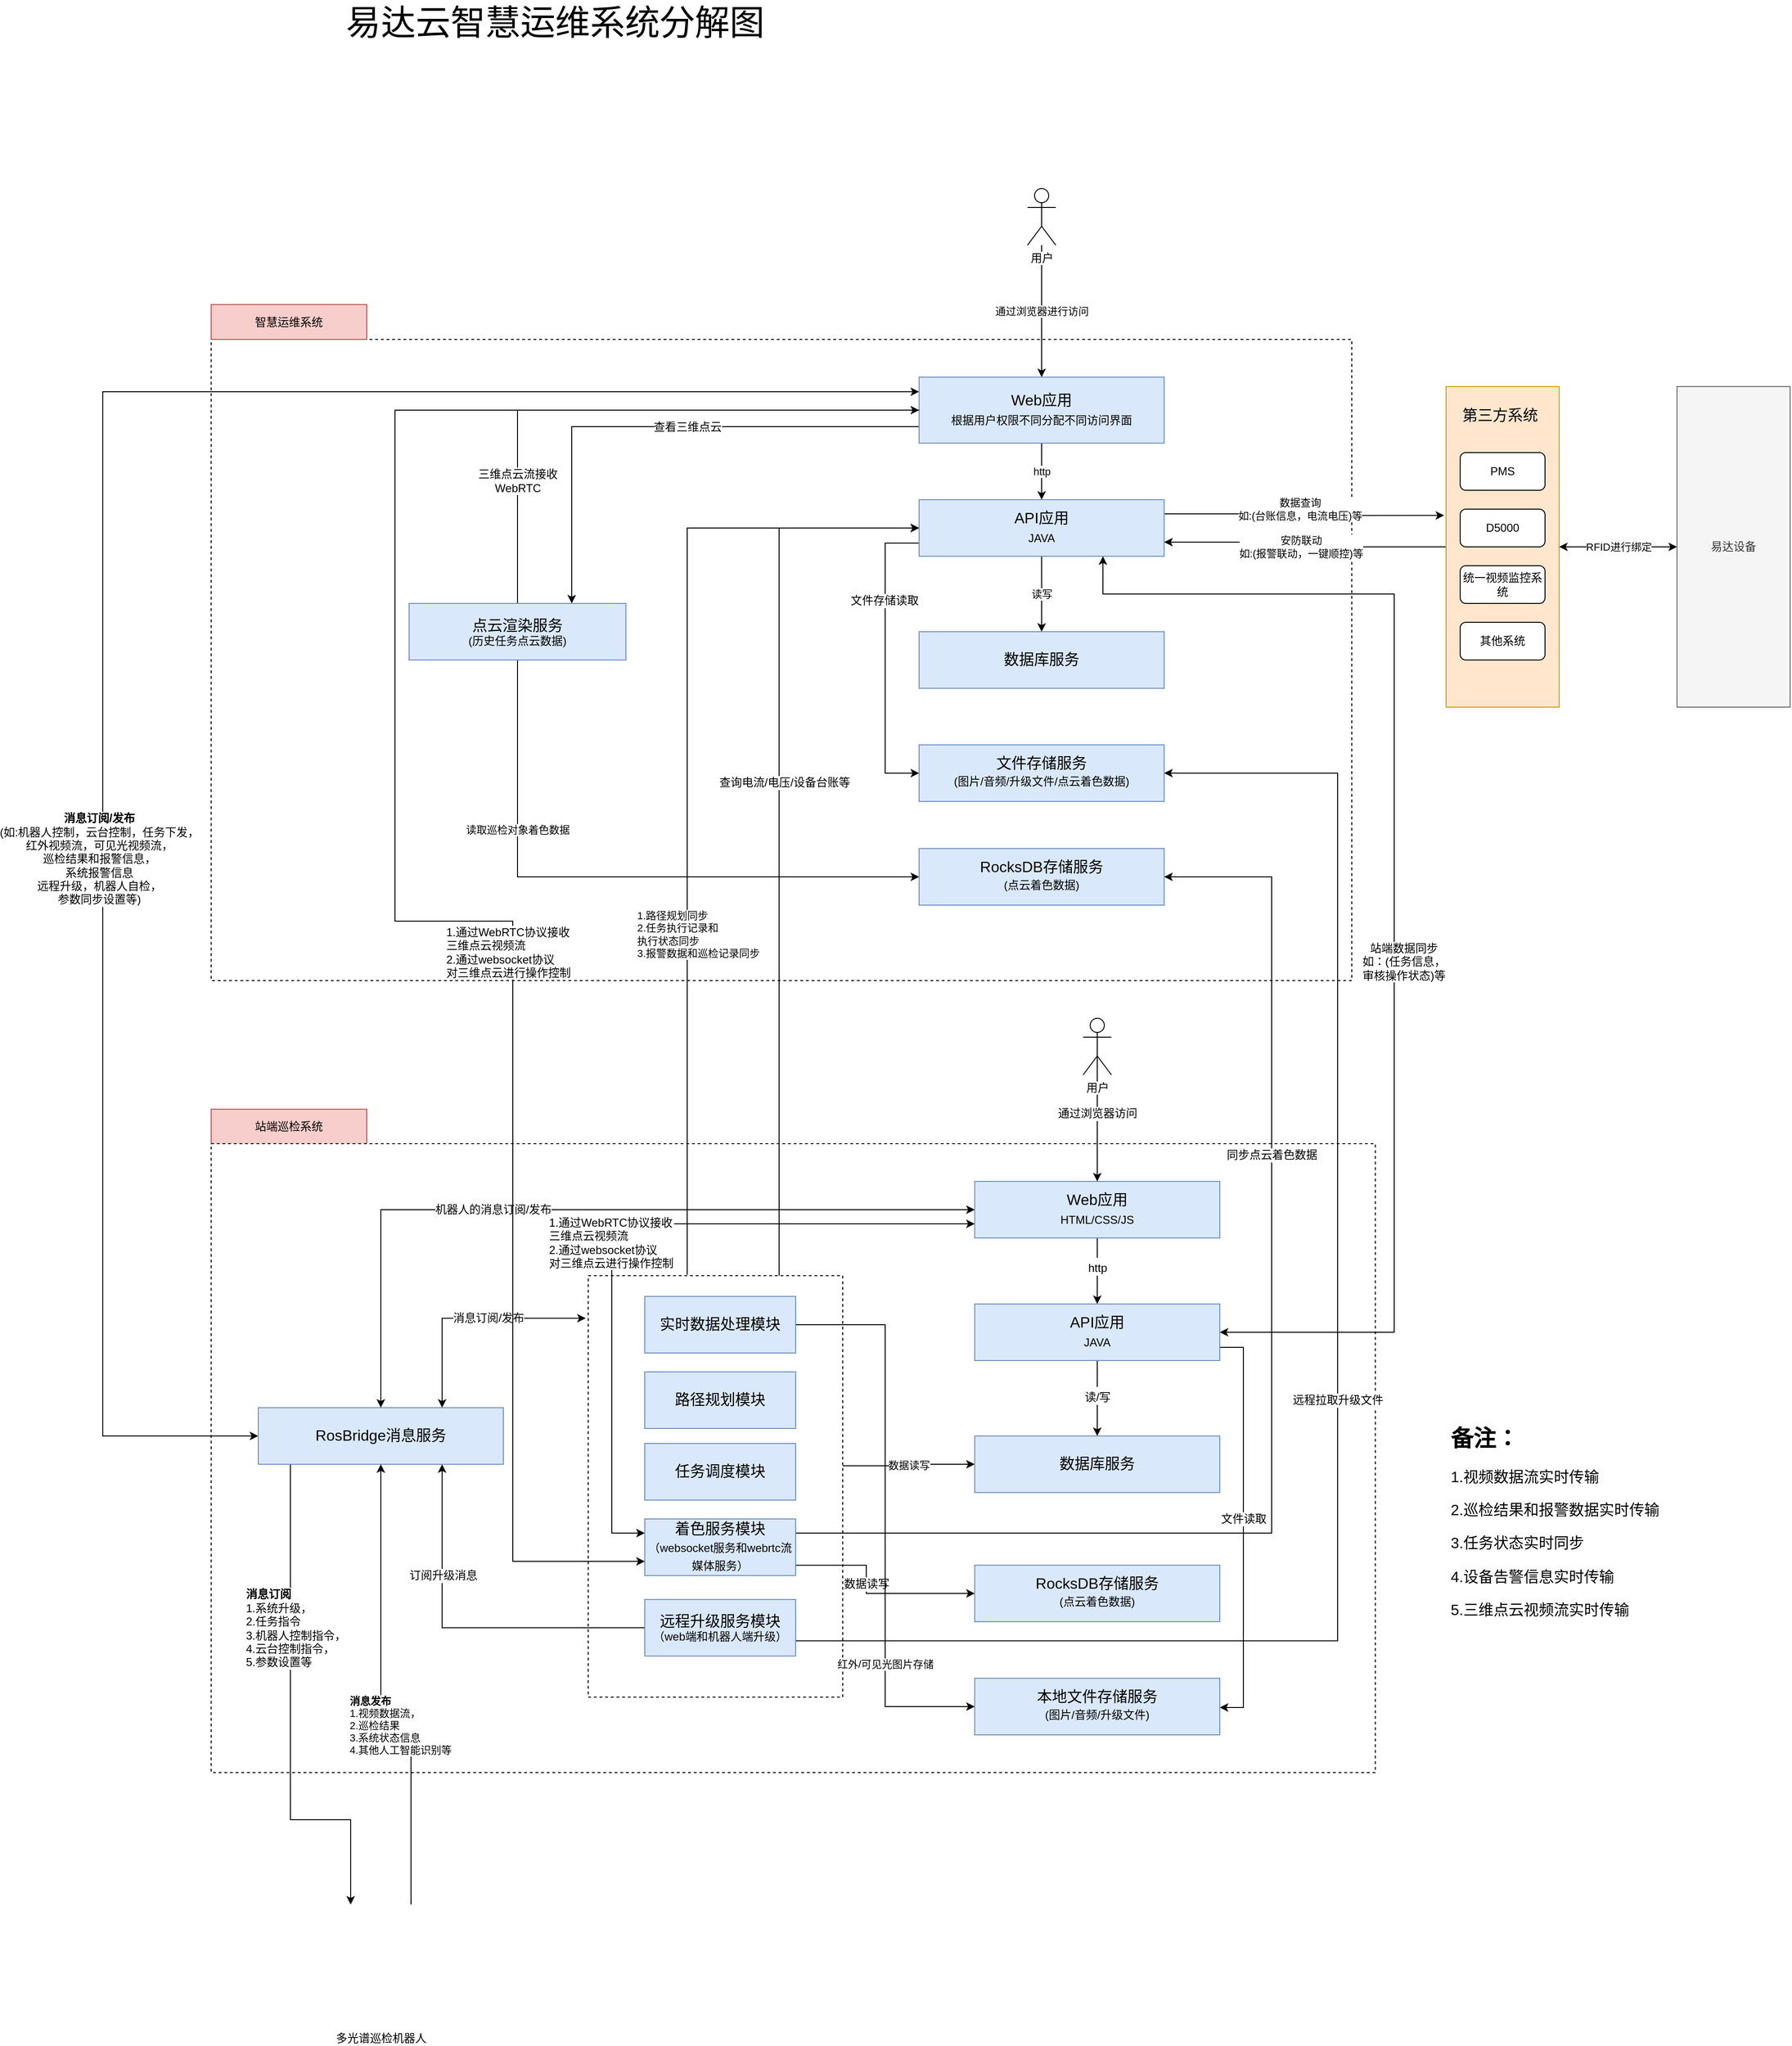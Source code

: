 <mxfile version="13.1.1" type="github">
  <diagram id="XJ8-2Lu72BTsMdCGSrW2" name="第 1 页">
    <mxGraphModel dx="932" dy="508" grid="1" gridSize="10" guides="1" tooltips="1" connect="1" arrows="1" fold="1" page="1" pageScale="1" pageWidth="700" pageHeight="1000" background="none" math="0" shadow="0">
      <root>
        <mxCell id="0" />
        <mxCell id="1" parent="0" />
        <mxCell id="gQ2CgvajjqF3SDFCfg23-29" value="站端巡检系统" style="text;html=1;strokeColor=#b85450;fillColor=#f8cecc;align=center;verticalAlign=middle;whiteSpace=wrap;rounded=0;shadow=0;" parent="1" vertex="1">
          <mxGeometry x="335" y="1206.43" width="165" height="37" as="geometry" />
        </mxCell>
        <mxCell id="gQ2CgvajjqF3SDFCfg23-27" value="" style="rounded=0;whiteSpace=wrap;html=1;dashed=1;shadow=0;" parent="1" vertex="1">
          <mxGeometry x="335" y="1243" width="1235" height="667" as="geometry" />
        </mxCell>
        <mxCell id="gQ2CgvajjqF3SDFCfg23-55" style="edgeStyle=orthogonalEdgeStyle;rounded=0;orthogonalLoop=1;jettySize=auto;html=1;exitX=-0.01;exitY=0.101;exitDx=0;exitDy=0;entryX=0.75;entryY=0;entryDx=0;entryDy=0;startArrow=classic;startFill=1;fontSize=12;exitPerimeter=0;" parent="1" source="gQ2CgvajjqF3SDFCfg23-54" target="gQ2CgvajjqF3SDFCfg23-40" edge="1">
          <mxGeometry relative="1" as="geometry">
            <Array as="points">
              <mxPoint x="580" y="1428" />
            </Array>
          </mxGeometry>
        </mxCell>
        <mxCell id="gQ2CgvajjqF3SDFCfg23-56" value="消息订阅/发布" style="edgeLabel;html=1;align=center;verticalAlign=middle;resizable=0;points=[];fontSize=12;" parent="gQ2CgvajjqF3SDFCfg23-55" vertex="1" connectable="0">
          <mxGeometry x="-0.161" relative="1" as="geometry">
            <mxPoint as="offset" />
          </mxGeometry>
        </mxCell>
        <mxCell id="b1C1lfiOT8XWCESxQzqt-11" value="数据读写" style="edgeStyle=orthogonalEdgeStyle;rounded=0;orthogonalLoop=1;jettySize=auto;html=1;exitX=0.999;exitY=0.451;exitDx=0;exitDy=0;exitPerimeter=0;" parent="1" source="gQ2CgvajjqF3SDFCfg23-54" target="gQ2CgvajjqF3SDFCfg23-32" edge="1">
          <mxGeometry relative="1" as="geometry" />
        </mxCell>
        <mxCell id="gQ2CgvajjqF3SDFCfg23-54" value="" style="rounded=0;whiteSpace=wrap;html=1;shadow=0;fontSize=12;dashed=1;" parent="1" vertex="1">
          <mxGeometry x="735" y="1383" width="270" height="447" as="geometry" />
        </mxCell>
        <mxCell id="gQ2CgvajjqF3SDFCfg23-2" value="" style="rounded=0;whiteSpace=wrap;html=1;dashed=1;shadow=0;" parent="1" vertex="1">
          <mxGeometry x="335" y="390" width="1210" height="680" as="geometry" />
        </mxCell>
        <mxCell id="gQ2CgvajjqF3SDFCfg23-4" value="通过浏览器进行访问" style="edgeStyle=orthogonalEdgeStyle;rounded=0;orthogonalLoop=1;jettySize=auto;html=1;" parent="1" source="gQ2CgvajjqF3SDFCfg23-1" target="gQ2CgvajjqF3SDFCfg23-3" edge="1">
          <mxGeometry relative="1" as="geometry" />
        </mxCell>
        <mxCell id="gQ2CgvajjqF3SDFCfg23-1" value="用户" style="shape=umlActor;verticalLabelPosition=bottom;labelBackgroundColor=#ffffff;verticalAlign=top;html=1;outlineConnect=0;" parent="1" vertex="1">
          <mxGeometry x="1201" y="230" width="30" height="60" as="geometry" />
        </mxCell>
        <mxCell id="gQ2CgvajjqF3SDFCfg23-7" value="http" style="edgeStyle=orthogonalEdgeStyle;rounded=0;orthogonalLoop=1;jettySize=auto;html=1;exitX=0.5;exitY=1;exitDx=0;exitDy=0;" parent="1" source="gQ2CgvajjqF3SDFCfg23-3" target="gQ2CgvajjqF3SDFCfg23-6" edge="1">
          <mxGeometry relative="1" as="geometry" />
        </mxCell>
        <mxCell id="gQ2CgvajjqF3SDFCfg23-42" value="查看三维点云" style="edgeStyle=orthogonalEdgeStyle;rounded=0;orthogonalLoop=1;jettySize=auto;html=1;exitX=0;exitY=0.75;exitDx=0;exitDy=0;entryX=0.75;entryY=0;entryDx=0;entryDy=0;fontSize=12;" parent="1" source="gQ2CgvajjqF3SDFCfg23-3" target="gQ2CgvajjqF3SDFCfg23-15" edge="1">
          <mxGeometry x="-0.115" relative="1" as="geometry">
            <mxPoint as="offset" />
            <Array as="points">
              <mxPoint x="718" y="482" />
            </Array>
          </mxGeometry>
        </mxCell>
        <mxCell id="gQ2CgvajjqF3SDFCfg23-45" style="edgeStyle=orthogonalEdgeStyle;rounded=0;orthogonalLoop=1;jettySize=auto;html=1;exitX=0;exitY=0.221;exitDx=0;exitDy=0;entryX=0;entryY=0.5;entryDx=0;entryDy=0;startArrow=classic;startFill=1;fontSize=12;exitPerimeter=0;" parent="1" source="gQ2CgvajjqF3SDFCfg23-3" target="gQ2CgvajjqF3SDFCfg23-40" edge="1">
          <mxGeometry relative="1" as="geometry">
            <Array as="points">
              <mxPoint x="220" y="446" />
              <mxPoint x="220" y="1553" />
            </Array>
          </mxGeometry>
        </mxCell>
        <mxCell id="gQ2CgvajjqF3SDFCfg23-46" value="&lt;b&gt;消息订阅/发布&lt;/b&gt;&lt;br&gt;(如:机器人控制，云台控制，任务下发，&lt;br&gt;红外视频流，可见光视频流，&lt;br&gt;巡检结果和报警信息，&lt;br&gt;系统报警信息&lt;br&gt;远程升级，机器人自检，&lt;br&gt;参数同步设置等)" style="edgeLabel;html=1;align=center;verticalAlign=middle;resizable=0;points=[];fontSize=12;" parent="gQ2CgvajjqF3SDFCfg23-45" vertex="1" connectable="0">
          <mxGeometry x="0.254" y="-4" relative="1" as="geometry">
            <mxPoint y="20.71" as="offset" />
          </mxGeometry>
        </mxCell>
        <mxCell id="gQ2CgvajjqF3SDFCfg23-3" value="&lt;p style=&quot;line-height: 170%&quot;&gt;&lt;font style=&quot;font-size: 16px&quot;&gt;Web应用&lt;/font&gt;&lt;br&gt;根据用户权限不同分配不同访问界面&lt;br&gt;&lt;/p&gt;" style="rounded=0;whiteSpace=wrap;html=1;shadow=0;fillColor=#dae8fc;strokeColor=#6c8ebf;" parent="1" vertex="1">
          <mxGeometry x="1086" y="430" width="260" height="70" as="geometry" />
        </mxCell>
        <mxCell id="gQ2CgvajjqF3SDFCfg23-5" value="智慧运维系统" style="text;html=1;strokeColor=#b85450;fillColor=#f8cecc;align=center;verticalAlign=middle;whiteSpace=wrap;rounded=0;shadow=0;" parent="1" vertex="1">
          <mxGeometry x="335" y="353" width="165" height="37" as="geometry" />
        </mxCell>
        <mxCell id="gQ2CgvajjqF3SDFCfg23-9" value="读写" style="edgeStyle=orthogonalEdgeStyle;rounded=0;orthogonalLoop=1;jettySize=auto;html=1;exitX=0.5;exitY=1;exitDx=0;exitDy=0;entryX=0.5;entryY=0;entryDx=0;entryDy=0;" parent="1" source="gQ2CgvajjqF3SDFCfg23-6" target="gQ2CgvajjqF3SDFCfg23-8" edge="1">
          <mxGeometry relative="1" as="geometry" />
        </mxCell>
        <mxCell id="gQ2CgvajjqF3SDFCfg23-13" style="edgeStyle=orthogonalEdgeStyle;rounded=0;orthogonalLoop=1;jettySize=auto;html=1;exitX=1;exitY=0.25;exitDx=0;exitDy=0;entryX=-0.017;entryY=0.402;entryDx=0;entryDy=0;entryPerimeter=0;" parent="1" source="gQ2CgvajjqF3SDFCfg23-6" target="gQ2CgvajjqF3SDFCfg23-10" edge="1">
          <mxGeometry relative="1" as="geometry" />
        </mxCell>
        <mxCell id="gQ2CgvajjqF3SDFCfg23-14" value="数据查询&lt;br&gt;如:(台账信息，电流电压)等" style="edgeLabel;html=1;align=center;verticalAlign=middle;resizable=0;points=[];" parent="gQ2CgvajjqF3SDFCfg23-13" vertex="1" connectable="0">
          <mxGeometry x="0.377" y="2" relative="1" as="geometry">
            <mxPoint x="-60.23" y="-4.7" as="offset" />
          </mxGeometry>
        </mxCell>
        <mxCell id="gQ2CgvajjqF3SDFCfg23-70" style="edgeStyle=orthogonalEdgeStyle;rounded=0;orthogonalLoop=1;jettySize=auto;html=1;exitX=0;exitY=0.75;exitDx=0;exitDy=0;entryX=0;entryY=0.5;entryDx=0;entryDy=0;startArrow=none;startFill=0;endArrow=classic;endFill=1;fontSize=12;" parent="1" source="gQ2CgvajjqF3SDFCfg23-6" target="gQ2CgvajjqF3SDFCfg23-69" edge="1">
          <mxGeometry relative="1" as="geometry">
            <Array as="points">
              <mxPoint x="1050" y="606" />
              <mxPoint x="1050" y="850" />
            </Array>
          </mxGeometry>
        </mxCell>
        <mxCell id="gQ2CgvajjqF3SDFCfg23-71" value="文件存储读取" style="edgeLabel;html=1;align=center;verticalAlign=middle;resizable=0;points=[];fontSize=12;" parent="gQ2CgvajjqF3SDFCfg23-70" vertex="1" connectable="0">
          <mxGeometry x="-0.131" y="-1" relative="1" as="geometry">
            <mxPoint y="-39.29" as="offset" />
          </mxGeometry>
        </mxCell>
        <mxCell id="gQ2CgvajjqF3SDFCfg23-6" value="&lt;p style=&quot;line-height: 160%&quot;&gt;&lt;font style=&quot;font-size: 16px&quot;&gt;API应用&lt;/font&gt;&lt;br&gt;JAVA&lt;/p&gt;" style="rounded=0;whiteSpace=wrap;html=1;shadow=0;fillColor=#dae8fc;strokeColor=#6c8ebf;" parent="1" vertex="1">
          <mxGeometry x="1086" y="560" width="260" height="60" as="geometry" />
        </mxCell>
        <mxCell id="gQ2CgvajjqF3SDFCfg23-11" style="edgeStyle=orthogonalEdgeStyle;rounded=0;orthogonalLoop=1;jettySize=auto;html=1;exitX=0;exitY=0.5;exitDx=0;exitDy=0;entryX=1;entryY=0.75;entryDx=0;entryDy=0;" parent="1" source="gQ2CgvajjqF3SDFCfg23-10" target="gQ2CgvajjqF3SDFCfg23-6" edge="1">
          <mxGeometry relative="1" as="geometry" />
        </mxCell>
        <mxCell id="gQ2CgvajjqF3SDFCfg23-12" value="安防联动&lt;br&gt;如:(报警联动，一键顺控)等" style="edgeLabel;html=1;align=center;verticalAlign=middle;resizable=0;points=[];" parent="gQ2CgvajjqF3SDFCfg23-11" vertex="1" connectable="0">
          <mxGeometry x="0.152" y="-2" relative="1" as="geometry">
            <mxPoint x="15.35" y="6.95" as="offset" />
          </mxGeometry>
        </mxCell>
        <mxCell id="b1C1lfiOT8XWCESxQzqt-14" value="RFID进行绑定" style="edgeStyle=orthogonalEdgeStyle;rounded=0;orthogonalLoop=1;jettySize=auto;html=1;exitX=1;exitY=0.5;exitDx=0;exitDy=0;entryX=0;entryY=0.5;entryDx=0;entryDy=0;startArrow=classic;startFill=1;" parent="1" source="gQ2CgvajjqF3SDFCfg23-10" target="b1C1lfiOT8XWCESxQzqt-13" edge="1">
          <mxGeometry relative="1" as="geometry" />
        </mxCell>
        <mxCell id="gQ2CgvajjqF3SDFCfg23-10" value="" style="rounded=0;whiteSpace=wrap;html=1;shadow=0;fillColor=#ffe6cc;strokeColor=#d79b00;" parent="1" vertex="1">
          <mxGeometry x="1645" y="440" width="120" height="340" as="geometry" />
        </mxCell>
        <mxCell id="gQ2CgvajjqF3SDFCfg23-16" style="edgeStyle=orthogonalEdgeStyle;rounded=0;orthogonalLoop=1;jettySize=auto;html=1;exitX=0.5;exitY=1;exitDx=0;exitDy=0;entryX=0;entryY=0.5;entryDx=0;entryDy=0;" parent="1" source="gQ2CgvajjqF3SDFCfg23-15" target="b1C1lfiOT8XWCESxQzqt-10" edge="1">
          <mxGeometry relative="1" as="geometry" />
        </mxCell>
        <mxCell id="gQ2CgvajjqF3SDFCfg23-21" value="读取巡检对象着色数据" style="edgeLabel;html=1;align=center;verticalAlign=middle;resizable=0;points=[];" parent="gQ2CgvajjqF3SDFCfg23-16" vertex="1" connectable="0">
          <mxGeometry x="-0.169" y="3" relative="1" as="geometry">
            <mxPoint x="-42.94" y="-47" as="offset" />
          </mxGeometry>
        </mxCell>
        <mxCell id="gQ2CgvajjqF3SDFCfg23-18" style="edgeStyle=orthogonalEdgeStyle;rounded=0;orthogonalLoop=1;jettySize=auto;html=1;exitX=0.5;exitY=0;exitDx=0;exitDy=0;entryX=0;entryY=0.5;entryDx=0;entryDy=0;" parent="1" source="gQ2CgvajjqF3SDFCfg23-15" target="gQ2CgvajjqF3SDFCfg23-3" edge="1">
          <mxGeometry relative="1" as="geometry" />
        </mxCell>
        <mxCell id="gQ2CgvajjqF3SDFCfg23-19" value="&lt;font style=&quot;font-size: 12px&quot;&gt;三维点云流接收&lt;br&gt;WebRTC&lt;br&gt;&lt;/font&gt;" style="edgeLabel;html=1;align=center;verticalAlign=middle;resizable=0;points=[];" parent="gQ2CgvajjqF3SDFCfg23-18" vertex="1" connectable="0">
          <mxGeometry x="-0.231" y="-28" relative="1" as="geometry">
            <mxPoint x="-37.42" y="46.95" as="offset" />
          </mxGeometry>
        </mxCell>
        <mxCell id="gQ2CgvajjqF3SDFCfg23-22" value="PMS" style="rounded=1;whiteSpace=wrap;html=1;shadow=0;" parent="1" vertex="1">
          <mxGeometry x="1660" y="510" width="90" height="40" as="geometry" />
        </mxCell>
        <mxCell id="gQ2CgvajjqF3SDFCfg23-23" value="D5000" style="rounded=1;whiteSpace=wrap;html=1;shadow=0;" parent="1" vertex="1">
          <mxGeometry x="1660" y="570" width="90" height="40" as="geometry" />
        </mxCell>
        <mxCell id="gQ2CgvajjqF3SDFCfg23-24" value="统一视频监控系统" style="rounded=1;whiteSpace=wrap;html=1;shadow=0;" parent="1" vertex="1">
          <mxGeometry x="1660" y="630" width="90" height="40" as="geometry" />
        </mxCell>
        <mxCell id="gQ2CgvajjqF3SDFCfg23-25" value="第三方系统" style="text;html=1;strokeColor=none;fillColor=none;align=center;verticalAlign=middle;whiteSpace=wrap;rounded=0;shadow=0;fontSize=16;" parent="1" vertex="1">
          <mxGeometry x="1655" y="460" width="95" height="20" as="geometry" />
        </mxCell>
        <mxCell id="gQ2CgvajjqF3SDFCfg23-26" value="其他系统" style="rounded=1;whiteSpace=wrap;html=1;shadow=0;" parent="1" vertex="1">
          <mxGeometry x="1660" y="690" width="90" height="40" as="geometry" />
        </mxCell>
        <mxCell id="gQ2CgvajjqF3SDFCfg23-33" style="edgeStyle=orthogonalEdgeStyle;rounded=0;orthogonalLoop=1;jettySize=auto;html=1;exitX=0.5;exitY=1;exitDx=0;exitDy=0;entryX=0.5;entryY=0;entryDx=0;entryDy=0;fontSize=16;" parent="1" source="gQ2CgvajjqF3SDFCfg23-30" target="gQ2CgvajjqF3SDFCfg23-31" edge="1">
          <mxGeometry relative="1" as="geometry" />
        </mxCell>
        <mxCell id="gQ2CgvajjqF3SDFCfg23-35" value="&lt;font style=&quot;font-size: 12px&quot;&gt;http&lt;/font&gt;" style="edgeLabel;html=1;align=center;verticalAlign=middle;resizable=0;points=[];fontSize=16;" parent="gQ2CgvajjqF3SDFCfg23-33" vertex="1" connectable="0">
          <mxGeometry x="-0.151" relative="1" as="geometry">
            <mxPoint as="offset" />
          </mxGeometry>
        </mxCell>
        <mxCell id="gQ2CgvajjqF3SDFCfg23-30" value="&lt;p style=&quot;line-height: 170%&quot;&gt;&lt;font style=&quot;font-size: 16px&quot;&gt;Web应用&lt;/font&gt;&lt;br&gt;HTML/CSS/JS&lt;/p&gt;" style="rounded=0;whiteSpace=wrap;html=1;shadow=0;fillColor=#dae8fc;strokeColor=#6c8ebf;" parent="1" vertex="1">
          <mxGeometry x="1145" y="1283" width="260" height="60" as="geometry" />
        </mxCell>
        <mxCell id="gQ2CgvajjqF3SDFCfg23-34" style="edgeStyle=orthogonalEdgeStyle;rounded=0;orthogonalLoop=1;jettySize=auto;html=1;exitX=0.5;exitY=1;exitDx=0;exitDy=0;entryX=0.5;entryY=0;entryDx=0;entryDy=0;fontSize=16;" parent="1" source="gQ2CgvajjqF3SDFCfg23-31" target="gQ2CgvajjqF3SDFCfg23-32" edge="1">
          <mxGeometry relative="1" as="geometry" />
        </mxCell>
        <mxCell id="gQ2CgvajjqF3SDFCfg23-36" value="&lt;font style=&quot;font-size: 12px&quot;&gt;读/写&lt;/font&gt;" style="edgeLabel;html=1;align=center;verticalAlign=middle;resizable=0;points=[];fontSize=16;" parent="gQ2CgvajjqF3SDFCfg23-34" vertex="1" connectable="0">
          <mxGeometry x="-0.079" relative="1" as="geometry">
            <mxPoint as="offset" />
          </mxGeometry>
        </mxCell>
        <mxCell id="gQ2CgvajjqF3SDFCfg23-50" value="站端数据同步&lt;br&gt;如：(任务信息，&lt;br&gt;审核操作状态)等" style="edgeStyle=orthogonalEdgeStyle;rounded=0;orthogonalLoop=1;jettySize=auto;html=1;exitX=1;exitY=0.5;exitDx=0;exitDy=0;entryX=0.75;entryY=1;entryDx=0;entryDy=0;startArrow=classic;startFill=1;fontSize=12;endArrow=classic;endFill=1;" parent="1" source="gQ2CgvajjqF3SDFCfg23-31" target="gQ2CgvajjqF3SDFCfg23-6" edge="1">
          <mxGeometry x="-0.122" y="-10" relative="1" as="geometry">
            <Array as="points">
              <mxPoint x="1590" y="1443" />
              <mxPoint x="1590" y="660" />
              <mxPoint x="1281" y="660" />
            </Array>
            <mxPoint as="offset" />
          </mxGeometry>
        </mxCell>
        <mxCell id="gQ2CgvajjqF3SDFCfg23-82" value="文件读取" style="edgeStyle=orthogonalEdgeStyle;rounded=0;orthogonalLoop=1;jettySize=auto;html=1;exitX=1;exitY=0.75;exitDx=0;exitDy=0;entryX=1;entryY=0.5;entryDx=0;entryDy=0;startArrow=none;startFill=0;endArrow=classic;endFill=1;fontSize=12;" parent="1" edge="1">
          <mxGeometry x="-0.042" relative="1" as="geometry">
            <Array as="points">
              <mxPoint x="1430" y="1459" />
              <mxPoint x="1430" y="1841" />
            </Array>
            <mxPoint x="1405" y="1459" as="sourcePoint" />
            <mxPoint x="1405" y="1841.0" as="targetPoint" />
            <mxPoint as="offset" />
          </mxGeometry>
        </mxCell>
        <mxCell id="gQ2CgvajjqF3SDFCfg23-31" value="&lt;p style=&quot;line-height: 160%&quot;&gt;&lt;font style=&quot;font-size: 16px&quot;&gt;API应用&lt;/font&gt;&lt;br&gt;JAVA&lt;/p&gt;" style="rounded=0;whiteSpace=wrap;html=1;shadow=0;fillColor=#dae8fc;strokeColor=#6c8ebf;" parent="1" vertex="1">
          <mxGeometry x="1145" y="1413" width="260" height="60" as="geometry" />
        </mxCell>
        <mxCell id="gQ2CgvajjqF3SDFCfg23-32" value="&lt;p style=&quot;line-height: 160%&quot;&gt;&lt;span style=&quot;font-size: 16px&quot;&gt;数据库服务&lt;/span&gt;&lt;/p&gt;" style="rounded=0;whiteSpace=wrap;html=1;shadow=0;fillColor=#dae8fc;strokeColor=#6c8ebf;" parent="1" vertex="1">
          <mxGeometry x="1145" y="1553" width="260" height="60" as="geometry" />
        </mxCell>
        <mxCell id="gQ2CgvajjqF3SDFCfg23-38" style="edgeStyle=orthogonalEdgeStyle;rounded=0;orthogonalLoop=1;jettySize=auto;html=1;exitX=0.5;exitY=0.5;exitDx=0;exitDy=0;exitPerimeter=0;fontSize=16;" parent="1" source="gQ2CgvajjqF3SDFCfg23-37" target="gQ2CgvajjqF3SDFCfg23-30" edge="1">
          <mxGeometry relative="1" as="geometry" />
        </mxCell>
        <mxCell id="gQ2CgvajjqF3SDFCfg23-39" value="通过浏览器访问" style="edgeLabel;html=1;align=center;verticalAlign=middle;resizable=0;points=[];fontSize=12;" parent="gQ2CgvajjqF3SDFCfg23-38" vertex="1" connectable="0">
          <mxGeometry x="-0.012" relative="1" as="geometry">
            <mxPoint as="offset" />
          </mxGeometry>
        </mxCell>
        <mxCell id="gQ2CgvajjqF3SDFCfg23-37" value="用户" style="shape=umlActor;verticalLabelPosition=bottom;labelBackgroundColor=#ffffff;verticalAlign=top;html=1;outlineConnect=0;" parent="1" vertex="1">
          <mxGeometry x="1260" y="1110" width="30" height="60" as="geometry" />
        </mxCell>
        <mxCell id="gQ2CgvajjqF3SDFCfg23-41" style="edgeStyle=orthogonalEdgeStyle;rounded=0;orthogonalLoop=1;jettySize=auto;html=1;exitX=0.5;exitY=0;exitDx=0;exitDy=0;entryX=0;entryY=0.5;entryDx=0;entryDy=0;fontSize=12;startArrow=classic;startFill=1;" parent="1" source="gQ2CgvajjqF3SDFCfg23-40" target="gQ2CgvajjqF3SDFCfg23-30" edge="1">
          <mxGeometry relative="1" as="geometry" />
        </mxCell>
        <mxCell id="gQ2CgvajjqF3SDFCfg23-43" value="机器人的消息订阅/发布" style="edgeLabel;html=1;align=center;verticalAlign=middle;resizable=0;points=[];fontSize=12;" parent="gQ2CgvajjqF3SDFCfg23-41" vertex="1" connectable="0">
          <mxGeometry x="-0.231" y="-6" relative="1" as="geometry">
            <mxPoint x="6" y="-6" as="offset" />
          </mxGeometry>
        </mxCell>
        <mxCell id="gQ2CgvajjqF3SDFCfg23-61" style="edgeStyle=orthogonalEdgeStyle;rounded=0;orthogonalLoop=1;jettySize=auto;html=1;exitX=0.131;exitY=0.983;exitDx=0;exitDy=0;entryX=0.25;entryY=0;entryDx=0;entryDy=0;startArrow=none;startFill=0;endArrow=classic;endFill=1;fontSize=12;exitPerimeter=0;" parent="1" source="gQ2CgvajjqF3SDFCfg23-40" target="gQ2CgvajjqF3SDFCfg23-60" edge="1">
          <mxGeometry relative="1" as="geometry">
            <Array as="points">
              <mxPoint x="419" y="1960" />
              <mxPoint x="483" y="1960" />
            </Array>
          </mxGeometry>
        </mxCell>
        <mxCell id="gQ2CgvajjqF3SDFCfg23-62" value="&lt;b&gt;消息订阅&lt;/b&gt;&lt;br&gt;1.系统升级，&lt;br&gt;2.任务指令&lt;br&gt;3.机器人控制指令，&lt;br&gt;4.云台控制指令，&lt;br&gt;5.参数设置等" style="edgeLabel;html=1;align=left;verticalAlign=middle;resizable=0;points=[];fontSize=12;" parent="gQ2CgvajjqF3SDFCfg23-61" vertex="1" connectable="0">
          <mxGeometry x="0.066" y="-1" relative="1" as="geometry">
            <mxPoint x="-48.09" y="-108.55" as="offset" />
          </mxGeometry>
        </mxCell>
        <mxCell id="gQ2CgvajjqF3SDFCfg23-73" style="edgeStyle=orthogonalEdgeStyle;rounded=0;orthogonalLoop=1;jettySize=auto;html=1;exitX=0.75;exitY=1;exitDx=0;exitDy=0;entryX=0;entryY=0.5;entryDx=0;entryDy=0;startArrow=classic;startFill=1;endArrow=none;endFill=0;fontSize=12;" parent="1" source="gQ2CgvajjqF3SDFCfg23-40" target="gQ2CgvajjqF3SDFCfg23-72" edge="1">
          <mxGeometry relative="1" as="geometry" />
        </mxCell>
        <mxCell id="gQ2CgvajjqF3SDFCfg23-74" value="订阅升级消息" style="edgeLabel;html=1;align=center;verticalAlign=middle;resizable=0;points=[];fontSize=12;" parent="gQ2CgvajjqF3SDFCfg23-73" vertex="1" connectable="0">
          <mxGeometry x="0.111" y="10" relative="1" as="geometry">
            <mxPoint x="-41.94" y="-45.37" as="offset" />
          </mxGeometry>
        </mxCell>
        <mxCell id="gQ2CgvajjqF3SDFCfg23-40" value="&lt;p style=&quot;line-height: 160%&quot;&gt;&lt;span style=&quot;font-size: 16px&quot;&gt;RosBridge消息服务&lt;/span&gt;&lt;/p&gt;" style="rounded=0;whiteSpace=wrap;html=1;shadow=0;fillColor=#dae8fc;strokeColor=#6c8ebf;" parent="1" vertex="1">
          <mxGeometry x="385" y="1523" width="260" height="60" as="geometry" />
        </mxCell>
        <mxCell id="gQ2CgvajjqF3SDFCfg23-48" value="&lt;p style=&quot;line-height: 160%&quot;&gt;&lt;span style=&quot;font-size: 16px&quot;&gt;任务调度模块&lt;/span&gt;&lt;/p&gt;" style="rounded=0;whiteSpace=wrap;html=1;shadow=0;fillColor=#dae8fc;strokeColor=#6c8ebf;" parent="1" vertex="1">
          <mxGeometry x="795" y="1561" width="160" height="60" as="geometry" />
        </mxCell>
        <mxCell id="b1C1lfiOT8XWCESxQzqt-6" style="edgeStyle=orthogonalEdgeStyle;rounded=0;orthogonalLoop=1;jettySize=auto;html=1;entryX=0;entryY=0.5;entryDx=0;entryDy=0;" parent="1" target="gQ2CgvajjqF3SDFCfg23-6" edge="1">
          <mxGeometry relative="1" as="geometry">
            <mxPoint x="840" y="1382" as="sourcePoint" />
            <Array as="points">
              <mxPoint x="840" y="1382" />
              <mxPoint x="840" y="590" />
            </Array>
          </mxGeometry>
        </mxCell>
        <mxCell id="b1C1lfiOT8XWCESxQzqt-7" value="1.路径规划同步&lt;br&gt;2.任务执行记录和&lt;br&gt;执行状态同步&lt;br&gt;3.报警数据和巡检记录同步" style="edgeLabel;html=1;align=left;verticalAlign=middle;resizable=0;points=[];" parent="b1C1lfiOT8XWCESxQzqt-6" vertex="1" connectable="0">
          <mxGeometry x="-0.409" y="1" relative="1" as="geometry">
            <mxPoint x="-54" y="-54.94" as="offset" />
          </mxGeometry>
        </mxCell>
        <mxCell id="gQ2CgvajjqF3SDFCfg23-49" value="&lt;p style=&quot;line-height: 160%&quot;&gt;&lt;span style=&quot;font-size: 16px&quot;&gt;路径规划模块&lt;/span&gt;&lt;/p&gt;" style="rounded=0;whiteSpace=wrap;html=1;shadow=0;fillColor=#dae8fc;strokeColor=#6c8ebf;" parent="1" vertex="1">
          <mxGeometry x="795" y="1485" width="160" height="60" as="geometry" />
        </mxCell>
        <mxCell id="gQ2CgvajjqF3SDFCfg23-52" style="edgeStyle=orthogonalEdgeStyle;rounded=0;orthogonalLoop=1;jettySize=auto;html=1;exitX=0;exitY=0.25;exitDx=0;exitDy=0;entryX=0;entryY=0.75;entryDx=0;entryDy=0;startArrow=classic;startFill=1;fontSize=12;" parent="1" source="gQ2CgvajjqF3SDFCfg23-51" target="gQ2CgvajjqF3SDFCfg23-30" edge="1">
          <mxGeometry relative="1" as="geometry">
            <Array as="points">
              <mxPoint x="760" y="1656" />
              <mxPoint x="760" y="1328" />
            </Array>
          </mxGeometry>
        </mxCell>
        <mxCell id="gQ2CgvajjqF3SDFCfg23-53" value="&lt;div style=&quot;text-align: left&quot;&gt;1.通过WebRTC协议接收&lt;/div&gt;&lt;div style=&quot;text-align: left&quot;&gt;三维点云视频流&lt;/div&gt;&lt;div style=&quot;text-align: left&quot;&gt;2.通过websocket协议&lt;/div&gt;&lt;div style=&quot;text-align: left&quot;&gt;对三维点云进行操作控制&lt;/div&gt;" style="edgeLabel;html=1;align=center;verticalAlign=middle;resizable=0;points=[];fontSize=12;" parent="gQ2CgvajjqF3SDFCfg23-52" vertex="1" connectable="0">
          <mxGeometry x="-0.112" y="1" relative="1" as="geometry">
            <mxPoint y="-11.24" as="offset" />
          </mxGeometry>
        </mxCell>
        <mxCell id="gQ2CgvajjqF3SDFCfg23-58" style="edgeStyle=orthogonalEdgeStyle;rounded=0;orthogonalLoop=1;jettySize=auto;html=1;exitX=1;exitY=0.25;exitDx=0;exitDy=0;startArrow=none;startFill=0;endArrow=classic;endFill=1;fontSize=12;entryX=1;entryY=0.5;entryDx=0;entryDy=0;" parent="1" source="gQ2CgvajjqF3SDFCfg23-51" target="b1C1lfiOT8XWCESxQzqt-10" edge="1">
          <mxGeometry relative="1" as="geometry">
            <mxPoint x="1365" y="1041.429" as="targetPoint" />
            <Array as="points">
              <mxPoint x="1460" y="1656" />
              <mxPoint x="1460" y="960" />
            </Array>
          </mxGeometry>
        </mxCell>
        <mxCell id="gQ2CgvajjqF3SDFCfg23-59" value="同步点云着色数据" style="edgeLabel;html=1;align=center;verticalAlign=middle;resizable=0;points=[];fontSize=12;" parent="gQ2CgvajjqF3SDFCfg23-58" vertex="1" connectable="0">
          <mxGeometry x="0.304" y="-2" relative="1" as="geometry">
            <mxPoint x="-2" y="-49" as="offset" />
          </mxGeometry>
        </mxCell>
        <mxCell id="gQ2CgvajjqF3SDFCfg23-79" style="edgeStyle=orthogonalEdgeStyle;rounded=0;orthogonalLoop=1;jettySize=auto;html=1;exitX=1.001;exitY=0.818;exitDx=0;exitDy=0;entryX=0;entryY=0.5;entryDx=0;entryDy=0;startArrow=none;startFill=0;endArrow=classic;endFill=1;fontSize=12;exitPerimeter=0;" parent="1" source="gQ2CgvajjqF3SDFCfg23-51" target="b1C1lfiOT8XWCESxQzqt-1" edge="1">
          <mxGeometry relative="1" as="geometry">
            <Array as="points">
              <mxPoint x="1030" y="1690" />
              <mxPoint x="1030" y="1720" />
            </Array>
          </mxGeometry>
        </mxCell>
        <mxCell id="gQ2CgvajjqF3SDFCfg23-80" value="数据读写" style="edgeLabel;html=1;align=center;verticalAlign=middle;resizable=0;points=[];fontSize=12;" parent="gQ2CgvajjqF3SDFCfg23-79" vertex="1" connectable="0">
          <mxGeometry x="-0.531" y="-1" relative="1" as="geometry">
            <mxPoint x="23.08" y="18.93" as="offset" />
          </mxGeometry>
        </mxCell>
        <mxCell id="gQ2CgvajjqF3SDFCfg23-51" value="&lt;p style=&quot;line-height: 160%&quot;&gt;&lt;span style=&quot;font-size: 16px&quot;&gt;着色服务模块&lt;br&gt;&lt;/span&gt;（websocket服务和webrtc流媒体服务）&lt;br&gt;&lt;/p&gt;" style="rounded=0;whiteSpace=wrap;html=1;shadow=0;fillColor=#dae8fc;strokeColor=#6c8ebf;" parent="1" vertex="1">
          <mxGeometry x="795" y="1641" width="160" height="60" as="geometry" />
        </mxCell>
        <mxCell id="BUxLxPO1SRUqqdlQok1O-1" style="edgeStyle=orthogonalEdgeStyle;rounded=0;orthogonalLoop=1;jettySize=auto;html=1;exitX=0.75;exitY=0;exitDx=0;exitDy=0;entryX=0.5;entryY=1;entryDx=0;entryDy=0;" edge="1" parent="1" source="gQ2CgvajjqF3SDFCfg23-60" target="gQ2CgvajjqF3SDFCfg23-40">
          <mxGeometry relative="1" as="geometry">
            <Array as="points">
              <mxPoint x="547" y="1840" />
              <mxPoint x="515" y="1840" />
            </Array>
          </mxGeometry>
        </mxCell>
        <mxCell id="BUxLxPO1SRUqqdlQok1O-2" value="&lt;b&gt;消息发布&lt;/b&gt;&lt;br&gt;1.视频数据流，&lt;br&gt;2.巡检结果&lt;br&gt;3.系统状态信息&lt;br&gt;4.其他人工智能识别等" style="edgeLabel;html=1;align=left;verticalAlign=middle;resizable=0;points=[];" vertex="1" connectable="0" parent="BUxLxPO1SRUqqdlQok1O-1">
          <mxGeometry x="-0.251" y="-1" relative="1" as="geometry">
            <mxPoint x="-68" y="-3" as="offset" />
          </mxGeometry>
        </mxCell>
        <mxCell id="gQ2CgvajjqF3SDFCfg23-60" value="多光谱巡检机器人" style="shape=image;html=1;verticalAlign=top;verticalLabelPosition=bottom;labelBackgroundColor=#ffffff;imageAspect=0;aspect=fixed;image=https://cdn2.iconfinder.com/data/icons/walle/128/basket_empty.png;shadow=0;dashed=1;fontSize=12;" parent="1" vertex="1">
          <mxGeometry x="451" y="2050" width="128" height="128" as="geometry" />
        </mxCell>
        <mxCell id="gQ2CgvajjqF3SDFCfg23-63" value="易达云智慧运维系统分解图" style="text;html=1;strokeColor=none;fillColor=none;align=center;verticalAlign=middle;whiteSpace=wrap;rounded=0;shadow=0;dashed=1;fontSize=37;strokeWidth=36;" parent="1" vertex="1">
          <mxGeometry x="350" y="30" width="700" height="50" as="geometry" />
        </mxCell>
        <mxCell id="gQ2CgvajjqF3SDFCfg23-65" style="edgeStyle=orthogonalEdgeStyle;rounded=0;orthogonalLoop=1;jettySize=auto;html=1;exitX=0.75;exitY=0;exitDx=0;exitDy=0;entryX=0;entryY=0.5;entryDx=0;entryDy=0;startArrow=none;startFill=0;endArrow=classic;endFill=1;fontSize=37;" parent="1" source="gQ2CgvajjqF3SDFCfg23-54" target="gQ2CgvajjqF3SDFCfg23-6" edge="1">
          <mxGeometry relative="1" as="geometry">
            <Array as="points">
              <mxPoint x="938" y="590" />
            </Array>
          </mxGeometry>
        </mxCell>
        <mxCell id="gQ2CgvajjqF3SDFCfg23-66" value="查询电流/电压/设备台账等" style="edgeLabel;html=1;align=center;verticalAlign=middle;resizable=0;points=[];fontSize=12;" parent="gQ2CgvajjqF3SDFCfg23-65" vertex="1" connectable="0">
          <mxGeometry x="-0.028" y="-2" relative="1" as="geometry">
            <mxPoint x="2.94" y="-65.29" as="offset" />
          </mxGeometry>
        </mxCell>
        <mxCell id="b1C1lfiOT8XWCESxQzqt-15" style="edgeStyle=orthogonalEdgeStyle;rounded=0;orthogonalLoop=1;jettySize=auto;html=1;exitX=1;exitY=0.5;exitDx=0;exitDy=0;entryX=0;entryY=0.5;entryDx=0;entryDy=0;startArrow=none;startFill=0;endArrow=classic;endFill=1;" parent="1" source="gQ2CgvajjqF3SDFCfg23-64" target="gQ2CgvajjqF3SDFCfg23-78" edge="1">
          <mxGeometry relative="1" as="geometry" />
        </mxCell>
        <mxCell id="b1C1lfiOT8XWCESxQzqt-16" value="红外/可见光图片存储" style="edgeLabel;html=1;align=center;verticalAlign=middle;resizable=0;points=[];" parent="b1C1lfiOT8XWCESxQzqt-15" vertex="1" connectable="0">
          <mxGeometry x="0.529" relative="1" as="geometry">
            <mxPoint as="offset" />
          </mxGeometry>
        </mxCell>
        <mxCell id="gQ2CgvajjqF3SDFCfg23-64" value="&lt;p style=&quot;line-height: 160%&quot;&gt;&lt;span style=&quot;font-size: 16px&quot;&gt;实时数据处理模块&lt;/span&gt;&lt;/p&gt;" style="rounded=0;whiteSpace=wrap;html=1;shadow=0;fillColor=#dae8fc;strokeColor=#6c8ebf;" parent="1" vertex="1">
          <mxGeometry x="795" y="1405" width="160" height="60" as="geometry" />
        </mxCell>
        <mxCell id="gQ2CgvajjqF3SDFCfg23-8" value="&lt;p style=&quot;line-height: 160%&quot;&gt;&lt;span style=&quot;font-size: 16px&quot;&gt;数据库服务&lt;/span&gt;&lt;/p&gt;" style="rounded=0;whiteSpace=wrap;html=1;shadow=0;fillColor=#dae8fc;strokeColor=#6c8ebf;" parent="1" vertex="1">
          <mxGeometry x="1086" y="700" width="260" height="60" as="geometry" />
        </mxCell>
        <mxCell id="gQ2CgvajjqF3SDFCfg23-69" value="&lt;font&gt;&lt;span style=&quot;font-size: 16px&quot;&gt;文件存储服务&lt;/span&gt;&lt;br&gt;&lt;font style=&quot;font-size: 12px ; line-height: 180%&quot;&gt;(图片/音频/升级文件/点云着色数据)&lt;/font&gt;&lt;br&gt;&lt;/font&gt;" style="rounded=0;whiteSpace=wrap;html=1;shadow=0;strokeWidth=1;fontSize=12;strokeColor=#6c8ebf;fillColor=#dae8fc;" parent="1" vertex="1">
          <mxGeometry x="1086" y="820" width="260" height="60" as="geometry" />
        </mxCell>
        <mxCell id="gQ2CgvajjqF3SDFCfg23-76" style="edgeStyle=orthogonalEdgeStyle;rounded=0;orthogonalLoop=1;jettySize=auto;html=1;exitX=1;exitY=0.73;exitDx=0;exitDy=0;entryX=1;entryY=0.5;entryDx=0;entryDy=0;startArrow=none;startFill=0;endArrow=classic;endFill=1;fontSize=12;exitPerimeter=0;" parent="1" source="gQ2CgvajjqF3SDFCfg23-72" target="gQ2CgvajjqF3SDFCfg23-69" edge="1">
          <mxGeometry relative="1" as="geometry">
            <Array as="points">
              <mxPoint x="1530" y="1770" />
              <mxPoint x="1530" y="850" />
            </Array>
          </mxGeometry>
        </mxCell>
        <mxCell id="gQ2CgvajjqF3SDFCfg23-77" value="远程拉取升级文件" style="edgeLabel;html=1;align=center;verticalAlign=middle;resizable=0;points=[];fontSize=12;" parent="gQ2CgvajjqF3SDFCfg23-76" vertex="1" connectable="0">
          <mxGeometry x="0.067" y="-2" relative="1" as="geometry">
            <mxPoint x="-2" y="65.12" as="offset" />
          </mxGeometry>
        </mxCell>
        <mxCell id="gQ2CgvajjqF3SDFCfg23-72" value="&lt;span style=&quot;font-size: 16px&quot;&gt;远程升级服务模块&lt;br&gt;&lt;/span&gt;&lt;span&gt;（web端和机器人端升级）&lt;/span&gt;" style="rounded=0;whiteSpace=wrap;html=1;shadow=0;fillColor=#dae8fc;strokeColor=#6c8ebf;spacing=0;" parent="1" vertex="1">
          <mxGeometry x="795" y="1726.43" width="160" height="60" as="geometry" />
        </mxCell>
        <mxCell id="gQ2CgvajjqF3SDFCfg23-78" value="&lt;font&gt;&lt;span style=&quot;font-size: 16px&quot;&gt;本地文件存储服务&lt;/span&gt;&lt;br&gt;&lt;font style=&quot;font-size: 12px ; line-height: 180%&quot;&gt;(图片/音频/升级文件)&lt;/font&gt;&lt;br&gt;&lt;/font&gt;" style="rounded=0;whiteSpace=wrap;html=1;shadow=0;strokeWidth=1;fontSize=12;strokeColor=#6c8ebf;fillColor=#dae8fc;" parent="1" vertex="1">
          <mxGeometry x="1145" y="1810" width="260" height="60" as="geometry" />
        </mxCell>
        <mxCell id="b1C1lfiOT8XWCESxQzqt-1" value="&lt;font&gt;&lt;span style=&quot;font-size: 16px&quot;&gt;RocksDB存储服务&lt;/span&gt;&lt;br&gt;&lt;font style=&quot;font-size: 12px ; line-height: 180%&quot;&gt;(点云着色数据)&lt;/font&gt;&lt;br&gt;&lt;/font&gt;" style="rounded=0;whiteSpace=wrap;html=1;shadow=0;strokeWidth=1;fontSize=12;strokeColor=#6c8ebf;fillColor=#dae8fc;" parent="1" vertex="1">
          <mxGeometry x="1145" y="1690" width="260" height="60" as="geometry" />
        </mxCell>
        <mxCell id="gQ2CgvajjqF3SDFCfg23-15" value="&lt;font&gt;&lt;span style=&quot;font-size: 16px&quot;&gt;点云渲染服务&lt;/span&gt;&lt;br&gt;&lt;font style=&quot;font-size: 12px&quot;&gt;(历史任务点云数据)&lt;/font&gt;&lt;br&gt;&lt;/font&gt;" style="rounded=0;whiteSpace=wrap;html=1;shadow=0;fillColor=#dae8fc;strokeColor=#6c8ebf;" parent="1" vertex="1">
          <mxGeometry x="545" y="670" width="230" height="60" as="geometry" />
        </mxCell>
        <mxCell id="b1C1lfiOT8XWCESxQzqt-10" value="&lt;font&gt;&lt;span style=&quot;font-size: 16px&quot;&gt;RocksDB存储服务&lt;/span&gt;&lt;br&gt;&lt;font style=&quot;line-height: 21.6px&quot;&gt;(点云着色数据)&lt;/font&gt;&lt;br&gt;&lt;/font&gt;" style="rounded=0;whiteSpace=wrap;html=1;shadow=0;strokeWidth=1;fontSize=12;strokeColor=#6c8ebf;fillColor=#dae8fc;" parent="1" vertex="1">
          <mxGeometry x="1086" y="930" width="260" height="60" as="geometry" />
        </mxCell>
        <mxCell id="gQ2CgvajjqF3SDFCfg23-83" style="edgeStyle=orthogonalEdgeStyle;rounded=0;orthogonalLoop=1;jettySize=auto;html=1;exitX=0;exitY=0.5;exitDx=0;exitDy=0;entryX=0;entryY=0.75;entryDx=0;entryDy=0;startArrow=none;startFill=0;endArrow=classic;endFill=1;fontSize=12;" parent="1" source="gQ2CgvajjqF3SDFCfg23-3" target="gQ2CgvajjqF3SDFCfg23-51" edge="1">
          <mxGeometry relative="1" as="geometry">
            <Array as="points">
              <mxPoint x="530" y="465" />
              <mxPoint x="530" y="1007" />
              <mxPoint x="655" y="1007" />
              <mxPoint x="655" y="1686" />
            </Array>
          </mxGeometry>
        </mxCell>
        <mxCell id="gQ2CgvajjqF3SDFCfg23-84" value="&lt;div style=&quot;text-align: left&quot;&gt;1.通过WebRTC协议接收&lt;/div&gt;&lt;div style=&quot;text-align: left&quot;&gt;三维点云视频流&lt;/div&gt;&lt;div style=&quot;text-align: left&quot;&gt;2.通过websocket协议&lt;/div&gt;&lt;div style=&quot;text-align: left&quot;&gt;对三维点云进行操作控制&lt;/div&gt;" style="edgeLabel;html=1;align=center;verticalAlign=middle;resizable=0;points=[];fontSize=12;" parent="gQ2CgvajjqF3SDFCfg23-83" vertex="1" connectable="0">
          <mxGeometry x="0.174" y="5" relative="1" as="geometry">
            <mxPoint x="19.18" y="37.94" as="offset" />
          </mxGeometry>
        </mxCell>
        <mxCell id="b1C1lfiOT8XWCESxQzqt-13" value="易达设备" style="rounded=0;whiteSpace=wrap;html=1;fillColor=#f5f5f5;strokeColor=#666666;fontColor=#333333;" parent="1" vertex="1">
          <mxGeometry x="1890" y="440" width="120" height="340" as="geometry" />
        </mxCell>
        <mxCell id="b1C1lfiOT8XWCESxQzqt-17" value="&lt;h1&gt;备注：&lt;/h1&gt;&lt;p style=&quot;font-size: 16px&quot;&gt;&lt;font style=&quot;font-size: 16px&quot;&gt;1.视频数据流实时传输&lt;/font&gt;&lt;/p&gt;&lt;p style=&quot;font-size: 16px&quot;&gt;&lt;font style=&quot;font-size: 16px&quot;&gt;2.巡检结果和报警数据实时传输&lt;/font&gt;&lt;/p&gt;&lt;p style=&quot;font-size: 16px&quot;&gt;&lt;span&gt;3.任务状态实时同步&lt;/span&gt;&lt;/p&gt;&lt;p style=&quot;font-size: 16px&quot;&gt;&lt;font style=&quot;font-size: 16px&quot;&gt;4.设备告警信息实时传输&lt;/font&gt;&lt;/p&gt;&lt;p style=&quot;font-size: 16px&quot;&gt;&lt;font style=&quot;font-size: 16px&quot;&gt;5.三维点云视频流实时传输&lt;/font&gt;&lt;/p&gt;&lt;p&gt;&lt;br&gt;&lt;/p&gt;" style="text;html=1;strokeColor=none;fillColor=none;spacing=5;spacingTop=-20;whiteSpace=wrap;overflow=hidden;rounded=0;align=left;" parent="1" vertex="1">
          <mxGeometry x="1645" y="1536.43" width="290" height="250" as="geometry" />
        </mxCell>
      </root>
    </mxGraphModel>
  </diagram>
</mxfile>

